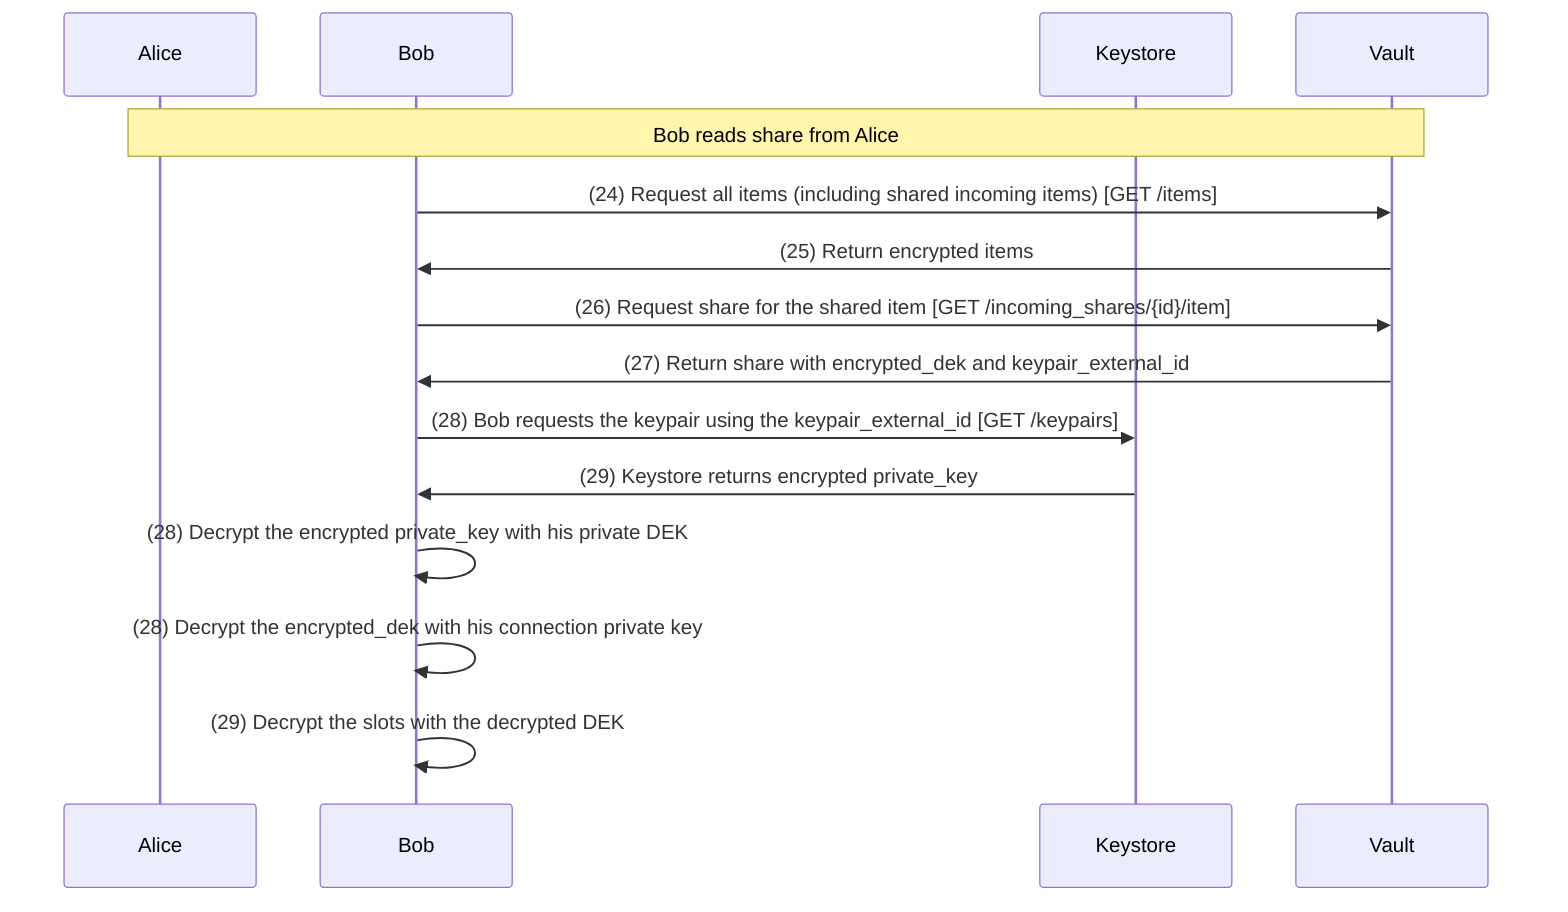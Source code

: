 sequenceDiagram

%% diagram created with https://mermaidjs.github.io/ feel free to use the live editor at https://mermaidjs.github.io/mermaid-live-editor/ to modify

participant Alice
participant Bob
participant Keystore
participant Vault


Note over Alice,Vault: Bob reads share from Alice


Bob->>Vault: (24) Request all items (including shared incoming items) [GET /items]
Vault->>Bob: (25) Return encrypted items 
Bob->>Vault: (26) Request share for the shared item [GET /incoming_shares/{id}/item]
Vault->>Bob: (27) Return share with encrypted_dek and keypair_external_id
Bob->>Keystore: (28) Bob requests the keypair using the keypair_external_id [GET /keypairs]
Keystore->>Bob: (29) Keystore returns encrypted private_key
Bob->>Bob: (28) Decrypt the encrypted private_key with his private DEK
Bob->>Bob: (28) Decrypt the encrypted_dek with his connection private key
Bob->>Bob: (29) Decrypt the slots with the decrypted DEK
